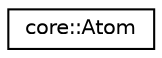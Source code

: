 digraph "Graphical Class Hierarchy"
{
 // LATEX_PDF_SIZE
  edge [fontname="Helvetica",fontsize="10",labelfontname="Helvetica",labelfontsize="10"];
  node [fontname="Helvetica",fontsize="10",shape=record];
  rankdir="LR";
  Node0 [label="core::Atom",height=0.2,width=0.4,color="black", fillcolor="white", style="filled",URL="$da/d9b/structcore_1_1Atom.html",tooltip=" "];
}
